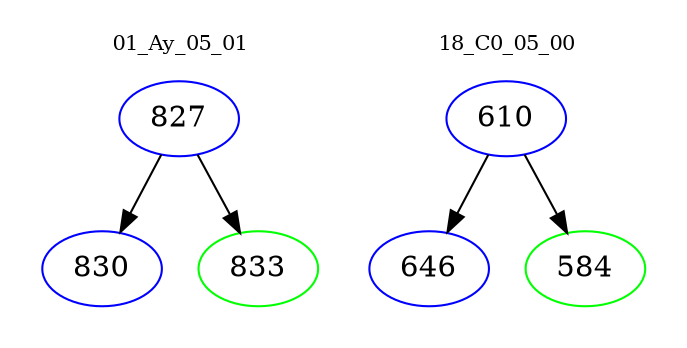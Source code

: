 digraph{
subgraph cluster_0 {
color = white
label = "01_Ay_05_01";
fontsize=10;
T0_827 [label="827", color="blue"]
T0_827 -> T0_830 [color="black"]
T0_830 [label="830", color="blue"]
T0_827 -> T0_833 [color="black"]
T0_833 [label="833", color="green"]
}
subgraph cluster_1 {
color = white
label = "18_C0_05_00";
fontsize=10;
T1_610 [label="610", color="blue"]
T1_610 -> T1_646 [color="black"]
T1_646 [label="646", color="blue"]
T1_610 -> T1_584 [color="black"]
T1_584 [label="584", color="green"]
}
}
